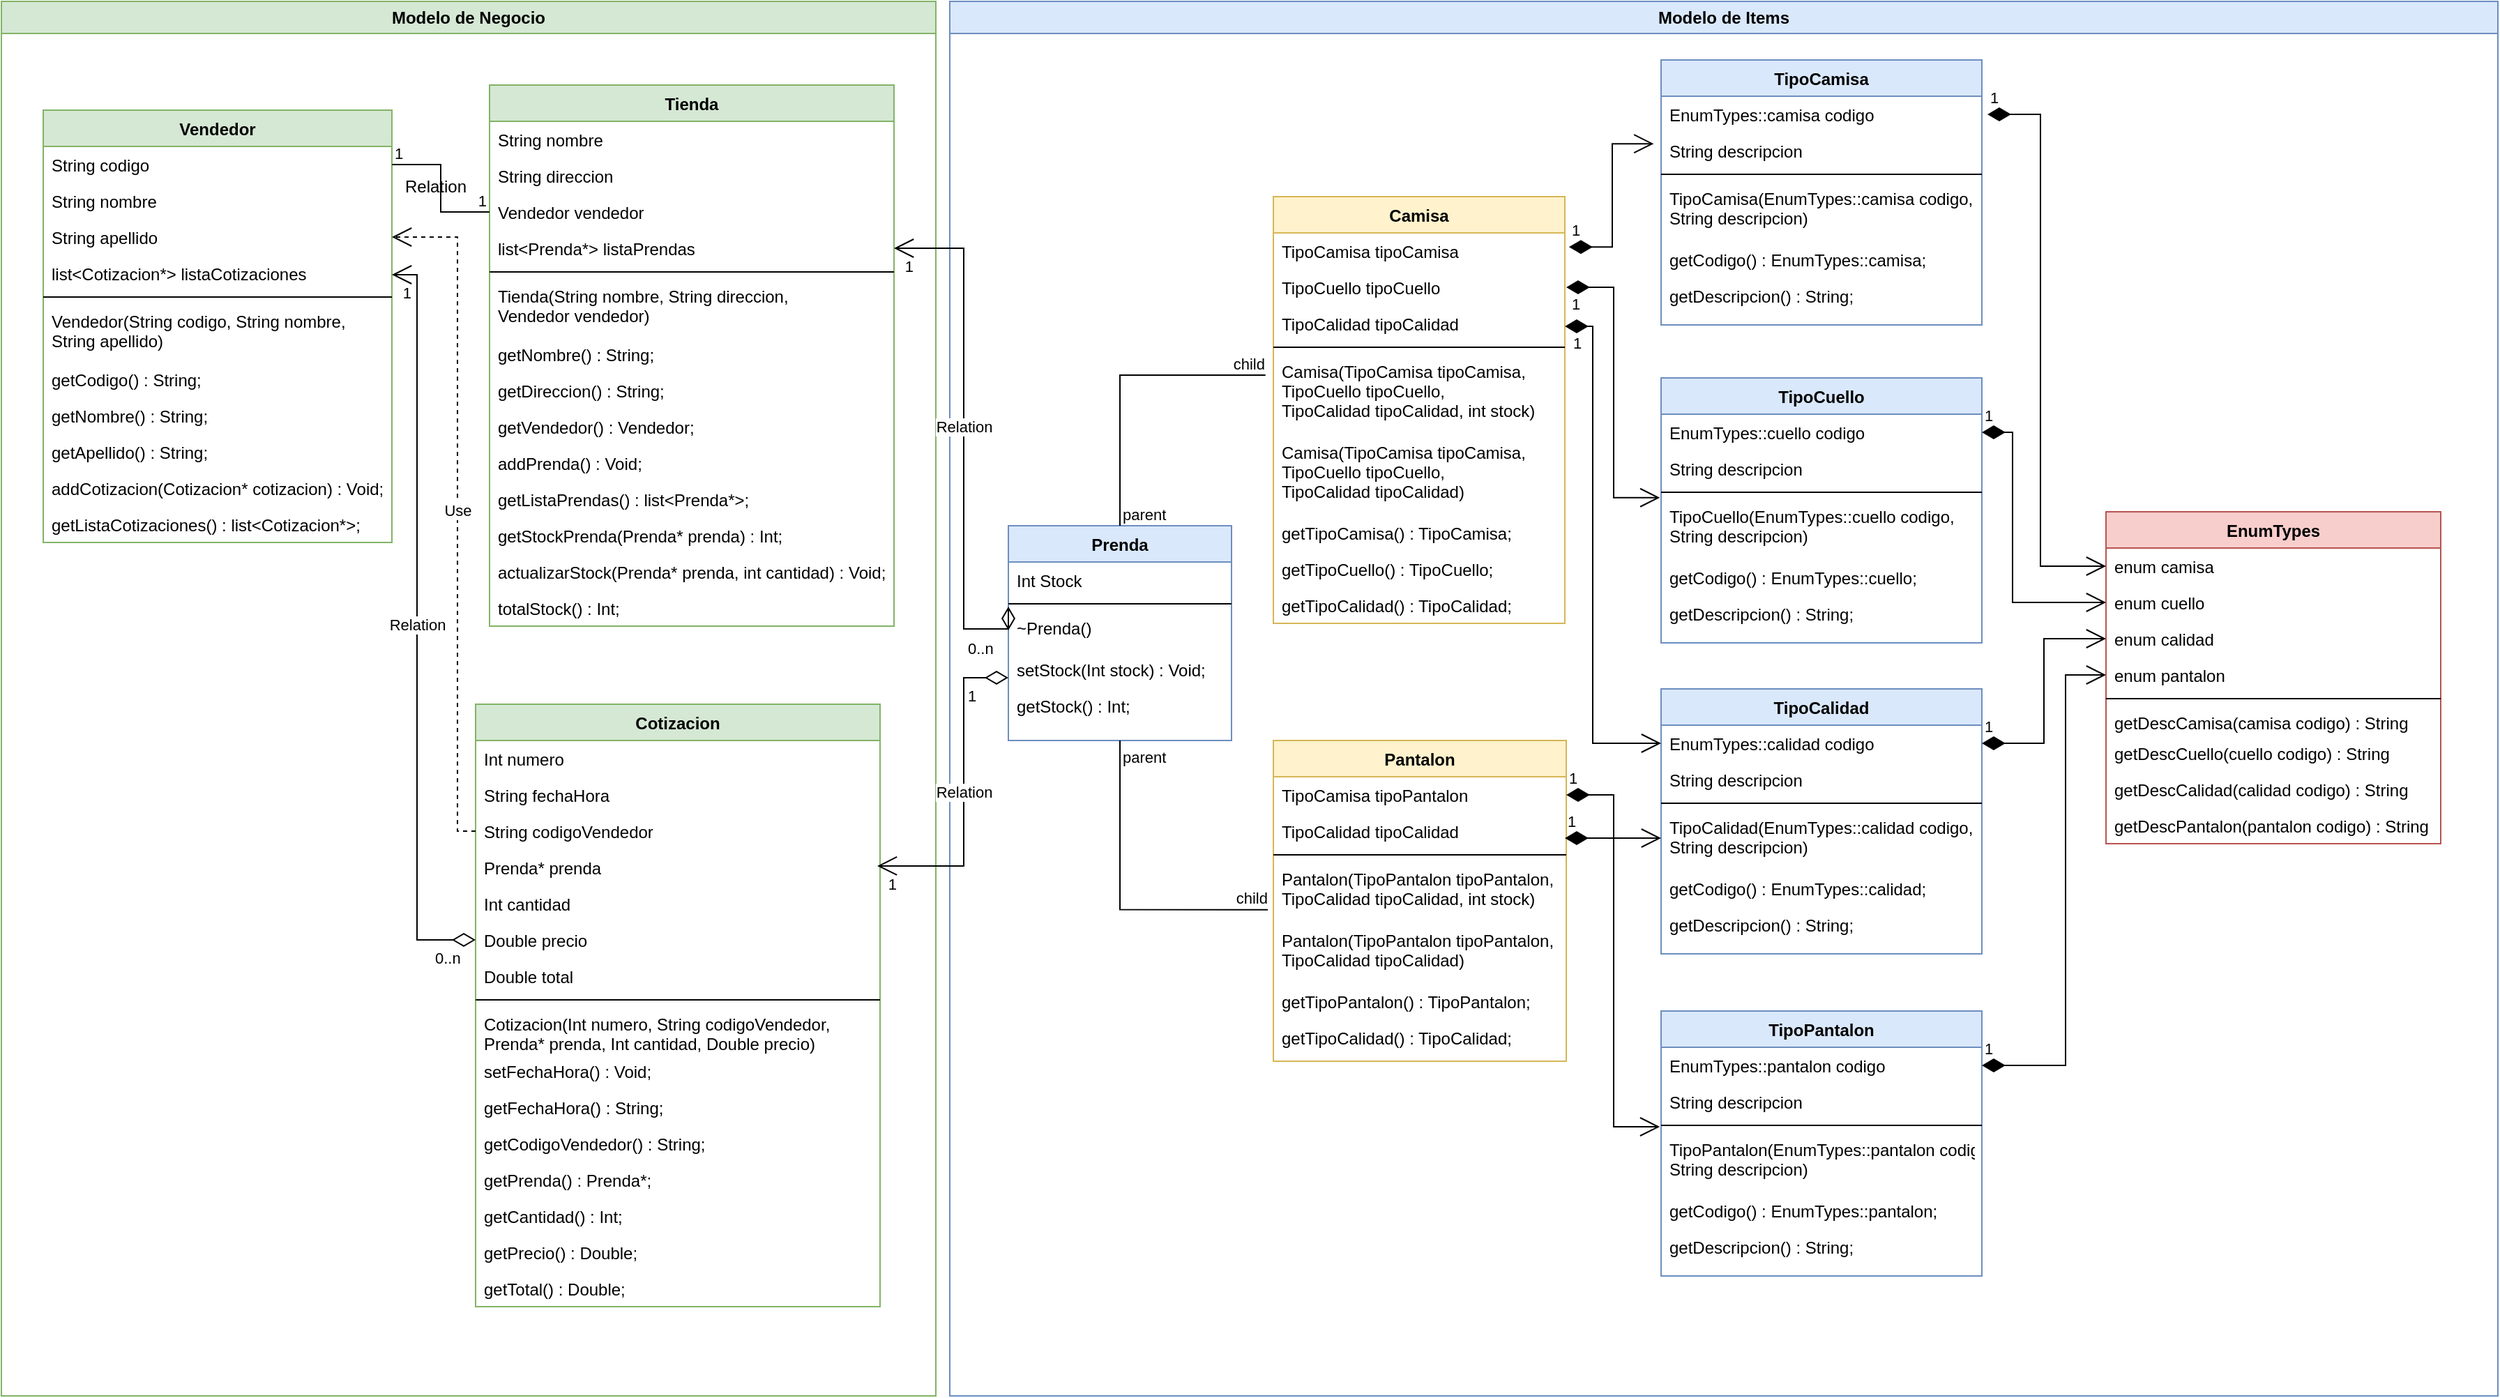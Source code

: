 <mxfile version="20.8.16" type="device"><diagram id="C5RBs43oDa-KdzZeNtuy" name="Page-1"><mxGraphModel dx="1249" dy="760" grid="0" gridSize="10" guides="1" tooltips="1" connect="1" arrows="1" fold="1" page="0" pageScale="1" pageWidth="827" pageHeight="1169" math="0" shadow="0"><root><mxCell id="WIyWlLk6GJQsqaUBKTNV-0"/><mxCell id="WIyWlLk6GJQsqaUBKTNV-1" parent="WIyWlLk6GJQsqaUBKTNV-0"/><mxCell id="zkfFHV4jXpPFQw0GAbJ--0" value="Tienda&#10;" style="swimlane;fontStyle=1;align=center;verticalAlign=top;childLayout=stackLayout;horizontal=1;startSize=26;horizontalStack=0;resizeParent=1;resizeLast=0;collapsible=1;marginBottom=0;rounded=0;shadow=0;strokeWidth=1;fillColor=#d5e8d4;strokeColor=#82b366;" parent="WIyWlLk6GJQsqaUBKTNV-1" vertex="1"><mxGeometry x="440" y="140" width="290" height="388" as="geometry"><mxRectangle x="230" y="140" width="160" height="26" as="alternateBounds"/></mxGeometry></mxCell><mxCell id="zkfFHV4jXpPFQw0GAbJ--1" value="String nombre" style="text;align=left;verticalAlign=top;spacingLeft=4;spacingRight=4;overflow=hidden;rotatable=0;points=[[0,0.5],[1,0.5]];portConstraint=eastwest;" parent="zkfFHV4jXpPFQw0GAbJ--0" vertex="1"><mxGeometry y="26" width="290" height="26" as="geometry"/></mxCell><mxCell id="zkfFHV4jXpPFQw0GAbJ--2" value="String direccion" style="text;align=left;verticalAlign=top;spacingLeft=4;spacingRight=4;overflow=hidden;rotatable=0;points=[[0,0.5],[1,0.5]];portConstraint=eastwest;rounded=0;shadow=0;html=0;" parent="zkfFHV4jXpPFQw0GAbJ--0" vertex="1"><mxGeometry y="52" width="290" height="26" as="geometry"/></mxCell><mxCell id="TjapFO67T6Ot-VXtcns7-0" value="Vendedor vendedor" style="text;align=left;verticalAlign=top;spacingLeft=4;spacingRight=4;overflow=hidden;rotatable=0;points=[[0,0.5],[1,0.5]];portConstraint=eastwest;rounded=0;shadow=0;html=0;" parent="zkfFHV4jXpPFQw0GAbJ--0" vertex="1"><mxGeometry y="78" width="290" height="26" as="geometry"/></mxCell><mxCell id="zkfFHV4jXpPFQw0GAbJ--3" value="list&lt;Prenda*&gt; listaPrendas" style="text;align=left;verticalAlign=top;spacingLeft=4;spacingRight=4;overflow=hidden;rotatable=0;points=[[0,0.5],[1,0.5]];portConstraint=eastwest;rounded=0;shadow=0;html=0;" parent="zkfFHV4jXpPFQw0GAbJ--0" vertex="1"><mxGeometry y="104" width="290" height="26" as="geometry"/></mxCell><mxCell id="zkfFHV4jXpPFQw0GAbJ--4" value="" style="line;html=1;strokeWidth=1;align=left;verticalAlign=middle;spacingTop=-1;spacingLeft=3;spacingRight=3;rotatable=0;labelPosition=right;points=[];portConstraint=eastwest;" parent="zkfFHV4jXpPFQw0GAbJ--0" vertex="1"><mxGeometry y="130" width="290" height="8" as="geometry"/></mxCell><mxCell id="TjapFO67T6Ot-VXtcns7-46" value="Tienda(String nombre, String direccion, &#10;Vendedor vendedor)" style="text;align=left;verticalAlign=top;spacingLeft=4;spacingRight=4;overflow=hidden;rotatable=0;points=[[0,0.5],[1,0.5]];portConstraint=eastwest;" parent="zkfFHV4jXpPFQw0GAbJ--0" vertex="1"><mxGeometry y="138" width="290" height="42" as="geometry"/></mxCell><mxCell id="TjapFO67T6Ot-VXtcns7-44" value="getNombre() : String;" style="text;align=left;verticalAlign=top;spacingLeft=4;spacingRight=4;overflow=hidden;rotatable=0;points=[[0,0.5],[1,0.5]];portConstraint=eastwest;" parent="zkfFHV4jXpPFQw0GAbJ--0" vertex="1"><mxGeometry y="180" width="290" height="26" as="geometry"/></mxCell><mxCell id="TjapFO67T6Ot-VXtcns7-45" value="getDireccion() : String;" style="text;align=left;verticalAlign=top;spacingLeft=4;spacingRight=4;overflow=hidden;rotatable=0;points=[[0,0.5],[1,0.5]];portConstraint=eastwest;" parent="zkfFHV4jXpPFQw0GAbJ--0" vertex="1"><mxGeometry y="206" width="290" height="26" as="geometry"/></mxCell><mxCell id="TjapFO67T6Ot-VXtcns7-43" value="getVendedor() : Vendedor;" style="text;align=left;verticalAlign=top;spacingLeft=4;spacingRight=4;overflow=hidden;rotatable=0;points=[[0,0.5],[1,0.5]];portConstraint=eastwest;" parent="zkfFHV4jXpPFQw0GAbJ--0" vertex="1"><mxGeometry y="232" width="290" height="26" as="geometry"/></mxCell><mxCell id="TjapFO67T6Ot-VXtcns7-1" value="addPrenda() : Void;" style="text;align=left;verticalAlign=top;spacingLeft=4;spacingRight=4;overflow=hidden;rotatable=0;points=[[0,0.5],[1,0.5]];portConstraint=eastwest;" parent="zkfFHV4jXpPFQw0GAbJ--0" vertex="1"><mxGeometry y="258" width="290" height="26" as="geometry"/></mxCell><mxCell id="TjapFO67T6Ot-VXtcns7-2" value="getListaPrendas() : list&lt;Prenda*&gt;;" style="text;align=left;verticalAlign=top;spacingLeft=4;spacingRight=4;overflow=hidden;rotatable=0;points=[[0,0.5],[1,0.5]];portConstraint=eastwest;" parent="zkfFHV4jXpPFQw0GAbJ--0" vertex="1"><mxGeometry y="284" width="290" height="26" as="geometry"/></mxCell><mxCell id="TjapFO67T6Ot-VXtcns7-3" value="getStockPrenda(Prenda* prenda) : Int;" style="text;align=left;verticalAlign=top;spacingLeft=4;spacingRight=4;overflow=hidden;rotatable=0;points=[[0,0.5],[1,0.5]];portConstraint=eastwest;" parent="zkfFHV4jXpPFQw0GAbJ--0" vertex="1"><mxGeometry y="310" width="290" height="26" as="geometry"/></mxCell><mxCell id="TjapFO67T6Ot-VXtcns7-5" value="actualizarStock(Prenda* prenda, int cantidad) : Void;" style="text;align=left;verticalAlign=top;spacingLeft=4;spacingRight=4;overflow=hidden;rotatable=0;points=[[0,0.5],[1,0.5]];portConstraint=eastwest;" parent="zkfFHV4jXpPFQw0GAbJ--0" vertex="1"><mxGeometry y="336" width="290" height="26" as="geometry"/></mxCell><mxCell id="zkfFHV4jXpPFQw0GAbJ--5" value="totalStock() : Int;" style="text;align=left;verticalAlign=top;spacingLeft=4;spacingRight=4;overflow=hidden;rotatable=0;points=[[0,0.5],[1,0.5]];portConstraint=eastwest;" parent="zkfFHV4jXpPFQw0GAbJ--0" vertex="1"><mxGeometry y="362" width="290" height="26" as="geometry"/></mxCell><mxCell id="TjapFO67T6Ot-VXtcns7-6" value="Vendedor" style="swimlane;fontStyle=1;align=center;verticalAlign=top;childLayout=stackLayout;horizontal=1;startSize=26;horizontalStack=0;resizeParent=1;resizeLast=0;collapsible=1;marginBottom=0;rounded=0;shadow=0;strokeWidth=1;fillColor=#d5e8d4;strokeColor=#82b366;" parent="WIyWlLk6GJQsqaUBKTNV-1" vertex="1"><mxGeometry x="120" y="158" width="250" height="310" as="geometry"><mxRectangle x="130" y="380" width="160" height="26" as="alternateBounds"/></mxGeometry></mxCell><mxCell id="TjapFO67T6Ot-VXtcns7-13" value="String codigo" style="text;align=left;verticalAlign=top;spacingLeft=4;spacingRight=4;overflow=hidden;rotatable=0;points=[[0,0.5],[1,0.5]];portConstraint=eastwest;" parent="TjapFO67T6Ot-VXtcns7-6" vertex="1"><mxGeometry y="26" width="250" height="26" as="geometry"/></mxCell><mxCell id="TjapFO67T6Ot-VXtcns7-12" value="String nombre" style="text;align=left;verticalAlign=top;spacingLeft=4;spacingRight=4;overflow=hidden;rotatable=0;points=[[0,0.5],[1,0.5]];portConstraint=eastwest;" parent="TjapFO67T6Ot-VXtcns7-6" vertex="1"><mxGeometry y="52" width="250" height="26" as="geometry"/></mxCell><mxCell id="TjapFO67T6Ot-VXtcns7-7" value="String apellido" style="text;align=left;verticalAlign=top;spacingLeft=4;spacingRight=4;overflow=hidden;rotatable=0;points=[[0,0.5],[1,0.5]];portConstraint=eastwest;" parent="TjapFO67T6Ot-VXtcns7-6" vertex="1"><mxGeometry y="78" width="250" height="26" as="geometry"/></mxCell><mxCell id="TjapFO67T6Ot-VXtcns7-8" value="list&lt;Cotizacion*&gt; listaCotizaciones" style="text;align=left;verticalAlign=top;spacingLeft=4;spacingRight=4;overflow=hidden;rotatable=0;points=[[0,0.5],[1,0.5]];portConstraint=eastwest;rounded=0;shadow=0;html=0;" parent="TjapFO67T6Ot-VXtcns7-6" vertex="1"><mxGeometry y="104" width="250" height="26" as="geometry"/></mxCell><mxCell id="TjapFO67T6Ot-VXtcns7-9" value="" style="line;html=1;strokeWidth=1;align=left;verticalAlign=middle;spacingTop=-1;spacingLeft=3;spacingRight=3;rotatable=0;labelPosition=right;points=[];portConstraint=eastwest;" parent="TjapFO67T6Ot-VXtcns7-6" vertex="1"><mxGeometry y="130" width="250" height="8" as="geometry"/></mxCell><mxCell id="TjapFO67T6Ot-VXtcns7-37" value="Vendedor(String codigo, String nombre, &#10;String apellido)" style="text;align=left;verticalAlign=top;spacingLeft=4;spacingRight=4;overflow=hidden;rotatable=0;points=[[0,0.5],[1,0.5]];portConstraint=eastwest;fontStyle=0" parent="TjapFO67T6Ot-VXtcns7-6" vertex="1"><mxGeometry y="138" width="250" height="42" as="geometry"/></mxCell><mxCell id="TjapFO67T6Ot-VXtcns7-36" value="getCodigo() : String;" style="text;align=left;verticalAlign=top;spacingLeft=4;spacingRight=4;overflow=hidden;rotatable=0;points=[[0,0.5],[1,0.5]];portConstraint=eastwest;fontStyle=0" parent="TjapFO67T6Ot-VXtcns7-6" vertex="1"><mxGeometry y="180" width="250" height="26" as="geometry"/></mxCell><mxCell id="TjapFO67T6Ot-VXtcns7-35" value="getNombre() : String;" style="text;align=left;verticalAlign=top;spacingLeft=4;spacingRight=4;overflow=hidden;rotatable=0;points=[[0,0.5],[1,0.5]];portConstraint=eastwest;fontStyle=0" parent="TjapFO67T6Ot-VXtcns7-6" vertex="1"><mxGeometry y="206" width="250" height="26" as="geometry"/></mxCell><mxCell id="TjapFO67T6Ot-VXtcns7-34" value="getApellido() : String;" style="text;align=left;verticalAlign=top;spacingLeft=4;spacingRight=4;overflow=hidden;rotatable=0;points=[[0,0.5],[1,0.5]];portConstraint=eastwest;fontStyle=0" parent="TjapFO67T6Ot-VXtcns7-6" vertex="1"><mxGeometry y="232" width="250" height="26" as="geometry"/></mxCell><mxCell id="TjapFO67T6Ot-VXtcns7-10" value="addCotizacion(Cotizacion* cotizacion) : Void;" style="text;align=left;verticalAlign=top;spacingLeft=4;spacingRight=4;overflow=hidden;rotatable=0;points=[[0,0.5],[1,0.5]];portConstraint=eastwest;fontStyle=0" parent="TjapFO67T6Ot-VXtcns7-6" vertex="1"><mxGeometry y="258" width="250" height="26" as="geometry"/></mxCell><mxCell id="TjapFO67T6Ot-VXtcns7-11" value="getListaCotizaciones() : list&lt;Cotizacion*&gt;;" style="text;align=left;verticalAlign=top;spacingLeft=4;spacingRight=4;overflow=hidden;rotatable=0;points=[[0,0.5],[1,0.5]];portConstraint=eastwest;" parent="TjapFO67T6Ot-VXtcns7-6" vertex="1"><mxGeometry y="284" width="250" height="26" as="geometry"/></mxCell><mxCell id="TjapFO67T6Ot-VXtcns7-16" value="Cotizacion" style="swimlane;fontStyle=1;align=center;verticalAlign=top;childLayout=stackLayout;horizontal=1;startSize=26;horizontalStack=0;resizeParent=1;resizeLast=0;collapsible=1;marginBottom=0;rounded=0;shadow=0;strokeWidth=1;fillColor=#d5e8d4;strokeColor=#82b366;" parent="WIyWlLk6GJQsqaUBKTNV-1" vertex="1"><mxGeometry x="430" y="584" width="290" height="432" as="geometry"><mxRectangle x="130" y="380" width="160" height="26" as="alternateBounds"/></mxGeometry></mxCell><mxCell id="TjapFO67T6Ot-VXtcns7-24" value="Int numero" style="text;align=left;verticalAlign=top;spacingLeft=4;spacingRight=4;overflow=hidden;rotatable=0;points=[[0,0.5],[1,0.5]];portConstraint=eastwest;" parent="TjapFO67T6Ot-VXtcns7-16" vertex="1"><mxGeometry y="26" width="290" height="26" as="geometry"/></mxCell><mxCell id="TjapFO67T6Ot-VXtcns7-26" value="String fechaHora" style="text;align=left;verticalAlign=top;spacingLeft=4;spacingRight=4;overflow=hidden;rotatable=0;points=[[0,0.5],[1,0.5]];portConstraint=eastwest;" parent="TjapFO67T6Ot-VXtcns7-16" vertex="1"><mxGeometry y="52" width="290" height="26" as="geometry"/></mxCell><mxCell id="TjapFO67T6Ot-VXtcns7-25" value="String codigoVendedor" style="text;align=left;verticalAlign=top;spacingLeft=4;spacingRight=4;overflow=hidden;rotatable=0;points=[[0,0.5],[1,0.5]];portConstraint=eastwest;" parent="TjapFO67T6Ot-VXtcns7-16" vertex="1"><mxGeometry y="78" width="290" height="26" as="geometry"/></mxCell><mxCell id="TjapFO67T6Ot-VXtcns7-17" value="Prenda* prenda" style="text;align=left;verticalAlign=top;spacingLeft=4;spacingRight=4;overflow=hidden;rotatable=0;points=[[0,0.5],[1,0.5]];portConstraint=eastwest;" parent="TjapFO67T6Ot-VXtcns7-16" vertex="1"><mxGeometry y="104" width="290" height="26" as="geometry"/></mxCell><mxCell id="TjapFO67T6Ot-VXtcns7-18" value="Int cantidad" style="text;align=left;verticalAlign=top;spacingLeft=4;spacingRight=4;overflow=hidden;rotatable=0;points=[[0,0.5],[1,0.5]];portConstraint=eastwest;" parent="TjapFO67T6Ot-VXtcns7-16" vertex="1"><mxGeometry y="130" width="290" height="26" as="geometry"/></mxCell><mxCell id="TjapFO67T6Ot-VXtcns7-27" value="Double precio" style="text;align=left;verticalAlign=top;spacingLeft=4;spacingRight=4;overflow=hidden;rotatable=0;points=[[0,0.5],[1,0.5]];portConstraint=eastwest;" parent="TjapFO67T6Ot-VXtcns7-16" vertex="1"><mxGeometry y="156" width="290" height="26" as="geometry"/></mxCell><mxCell id="TjapFO67T6Ot-VXtcns7-19" value="Double total" style="text;align=left;verticalAlign=top;spacingLeft=4;spacingRight=4;overflow=hidden;rotatable=0;points=[[0,0.5],[1,0.5]];portConstraint=eastwest;" parent="TjapFO67T6Ot-VXtcns7-16" vertex="1"><mxGeometry y="182" width="290" height="26" as="geometry"/></mxCell><mxCell id="TjapFO67T6Ot-VXtcns7-21" value="" style="line;html=1;strokeWidth=1;align=left;verticalAlign=middle;spacingTop=-1;spacingLeft=3;spacingRight=3;rotatable=0;labelPosition=right;points=[];portConstraint=eastwest;" parent="TjapFO67T6Ot-VXtcns7-16" vertex="1"><mxGeometry y="208" width="290" height="8" as="geometry"/></mxCell><mxCell id="TjapFO67T6Ot-VXtcns7-28" value="Cotizacion(Int numero, String codigoVendedor,&#10;Prenda* prenda, Int cantidad, Double precio)" style="text;align=left;verticalAlign=top;spacingLeft=4;spacingRight=4;overflow=hidden;rotatable=0;points=[[0,0.5],[1,0.5]];portConstraint=eastwest;fontStyle=0" parent="TjapFO67T6Ot-VXtcns7-16" vertex="1"><mxGeometry y="216" width="290" height="34" as="geometry"/></mxCell><mxCell id="TjapFO67T6Ot-VXtcns7-22" value="setFechaHora() : Void;" style="text;align=left;verticalAlign=top;spacingLeft=4;spacingRight=4;overflow=hidden;rotatable=0;points=[[0,0.5],[1,0.5]];portConstraint=eastwest;fontStyle=0" parent="TjapFO67T6Ot-VXtcns7-16" vertex="1"><mxGeometry y="250" width="290" height="26" as="geometry"/></mxCell><mxCell id="TjapFO67T6Ot-VXtcns7-29" value="getFechaHora() : String;" style="text;align=left;verticalAlign=top;spacingLeft=4;spacingRight=4;overflow=hidden;rotatable=0;points=[[0,0.5],[1,0.5]];portConstraint=eastwest;" parent="TjapFO67T6Ot-VXtcns7-16" vertex="1"><mxGeometry y="276" width="290" height="26" as="geometry"/></mxCell><mxCell id="TjapFO67T6Ot-VXtcns7-30" value="getCodigoVendedor() : String;" style="text;align=left;verticalAlign=top;spacingLeft=4;spacingRight=4;overflow=hidden;rotatable=0;points=[[0,0.5],[1,0.5]];portConstraint=eastwest;" parent="TjapFO67T6Ot-VXtcns7-16" vertex="1"><mxGeometry y="302" width="290" height="26" as="geometry"/></mxCell><mxCell id="TjapFO67T6Ot-VXtcns7-31" value="getPrenda() : Prenda*;" style="text;align=left;verticalAlign=top;spacingLeft=4;spacingRight=4;overflow=hidden;rotatable=0;points=[[0,0.5],[1,0.5]];portConstraint=eastwest;" parent="TjapFO67T6Ot-VXtcns7-16" vertex="1"><mxGeometry y="328" width="290" height="26" as="geometry"/></mxCell><mxCell id="TjapFO67T6Ot-VXtcns7-32" value="getCantidad() : Int;" style="text;align=left;verticalAlign=top;spacingLeft=4;spacingRight=4;overflow=hidden;rotatable=0;points=[[0,0.5],[1,0.5]];portConstraint=eastwest;" parent="TjapFO67T6Ot-VXtcns7-16" vertex="1"><mxGeometry y="354" width="290" height="26" as="geometry"/></mxCell><mxCell id="TjapFO67T6Ot-VXtcns7-33" value="getPrecio() : Double;" style="text;align=left;verticalAlign=top;spacingLeft=4;spacingRight=4;overflow=hidden;rotatable=0;points=[[0,0.5],[1,0.5]];portConstraint=eastwest;" parent="TjapFO67T6Ot-VXtcns7-16" vertex="1"><mxGeometry y="380" width="290" height="26" as="geometry"/></mxCell><mxCell id="TjapFO67T6Ot-VXtcns7-23" value="getTotal() : Double;" style="text;align=left;verticalAlign=top;spacingLeft=4;spacingRight=4;overflow=hidden;rotatable=0;points=[[0,0.5],[1,0.5]];portConstraint=eastwest;" parent="TjapFO67T6Ot-VXtcns7-16" vertex="1"><mxGeometry y="406" width="290" height="26" as="geometry"/></mxCell><mxCell id="TjapFO67T6Ot-VXtcns7-47" value="Prenda" style="swimlane;fontStyle=1;align=center;verticalAlign=top;childLayout=stackLayout;horizontal=1;startSize=26;horizontalStack=0;resizeParent=1;resizeLast=0;collapsible=1;marginBottom=0;rounded=0;shadow=0;strokeWidth=1;fillColor=#dae8fc;strokeColor=#6c8ebf;" parent="WIyWlLk6GJQsqaUBKTNV-1" vertex="1"><mxGeometry x="812" y="456" width="160" height="154" as="geometry"><mxRectangle x="230" y="140" width="160" height="26" as="alternateBounds"/></mxGeometry></mxCell><mxCell id="TjapFO67T6Ot-VXtcns7-48" value="Int Stock" style="text;align=left;verticalAlign=top;spacingLeft=4;spacingRight=4;overflow=hidden;rotatable=0;points=[[0,0.5],[1,0.5]];portConstraint=eastwest;" parent="TjapFO67T6Ot-VXtcns7-47" vertex="1"><mxGeometry y="26" width="160" height="26" as="geometry"/></mxCell><mxCell id="TjapFO67T6Ot-VXtcns7-52" value="" style="line;html=1;strokeWidth=1;align=left;verticalAlign=middle;spacingTop=-1;spacingLeft=3;spacingRight=3;rotatable=0;labelPosition=right;points=[];portConstraint=eastwest;" parent="TjapFO67T6Ot-VXtcns7-47" vertex="1"><mxGeometry y="52" width="160" height="8" as="geometry"/></mxCell><mxCell id="TjapFO67T6Ot-VXtcns7-53" value="~Prenda()" style="text;align=left;verticalAlign=top;spacingLeft=4;spacingRight=4;overflow=hidden;rotatable=0;points=[[0,0.5],[1,0.5]];portConstraint=eastwest;" parent="TjapFO67T6Ot-VXtcns7-47" vertex="1"><mxGeometry y="60" width="160" height="30" as="geometry"/></mxCell><mxCell id="TjapFO67T6Ot-VXtcns7-54" value="setStock(Int stock) : Void;" style="text;align=left;verticalAlign=top;spacingLeft=4;spacingRight=4;overflow=hidden;rotatable=0;points=[[0,0.5],[1,0.5]];portConstraint=eastwest;" parent="TjapFO67T6Ot-VXtcns7-47" vertex="1"><mxGeometry y="90" width="160" height="26" as="geometry"/></mxCell><mxCell id="TjapFO67T6Ot-VXtcns7-55" value="getStock() : Int;" style="text;align=left;verticalAlign=top;spacingLeft=4;spacingRight=4;overflow=hidden;rotatable=0;points=[[0,0.5],[1,0.5]];portConstraint=eastwest;" parent="TjapFO67T6Ot-VXtcns7-47" vertex="1"><mxGeometry y="116" width="160" height="26" as="geometry"/></mxCell><mxCell id="TjapFO67T6Ot-VXtcns7-62" value="Camisa" style="swimlane;fontStyle=1;align=center;verticalAlign=top;childLayout=stackLayout;horizontal=1;startSize=26;horizontalStack=0;resizeParent=1;resizeLast=0;collapsible=1;marginBottom=0;rounded=0;shadow=0;strokeWidth=1;fillColor=#fff2cc;strokeColor=#d6b656;" parent="WIyWlLk6GJQsqaUBKTNV-1" vertex="1"><mxGeometry x="1002" y="220" width="209" height="306" as="geometry"><mxRectangle x="230" y="140" width="160" height="26" as="alternateBounds"/></mxGeometry></mxCell><mxCell id="TjapFO67T6Ot-VXtcns7-75" value="TipoCamisa tipoCamisa" style="text;align=left;verticalAlign=top;spacingLeft=4;spacingRight=4;overflow=hidden;rotatable=0;points=[[0,0.5],[1,0.5]];portConstraint=eastwest;" parent="TjapFO67T6Ot-VXtcns7-62" vertex="1"><mxGeometry y="26" width="209" height="26" as="geometry"/></mxCell><mxCell id="TjapFO67T6Ot-VXtcns7-74" value="TipoCuello tipoCuello" style="text;align=left;verticalAlign=top;spacingLeft=4;spacingRight=4;overflow=hidden;rotatable=0;points=[[0,0.5],[1,0.5]];portConstraint=eastwest;" parent="TjapFO67T6Ot-VXtcns7-62" vertex="1"><mxGeometry y="52" width="209" height="26" as="geometry"/></mxCell><mxCell id="TjapFO67T6Ot-VXtcns7-63" value="TipoCalidad tipoCalidad" style="text;align=left;verticalAlign=top;spacingLeft=4;spacingRight=4;overflow=hidden;rotatable=0;points=[[0,0.5],[1,0.5]];portConstraint=eastwest;" parent="TjapFO67T6Ot-VXtcns7-62" vertex="1"><mxGeometry y="78" width="209" height="26" as="geometry"/></mxCell><mxCell id="TjapFO67T6Ot-VXtcns7-64" value="" style="line;html=1;strokeWidth=1;align=left;verticalAlign=middle;spacingTop=-1;spacingLeft=3;spacingRight=3;rotatable=0;labelPosition=right;points=[];portConstraint=eastwest;" parent="TjapFO67T6Ot-VXtcns7-62" vertex="1"><mxGeometry y="104" width="209" height="8" as="geometry"/></mxCell><mxCell id="TjapFO67T6Ot-VXtcns7-78" value="Camisa(TipoCamisa tipoCamisa, &#10;TipoCuello tipoCuello, &#10;TipoCalidad tipoCalidad, int stock)" style="text;align=left;verticalAlign=top;spacingLeft=4;spacingRight=4;overflow=hidden;rotatable=0;points=[[0,0.5],[1,0.5]];portConstraint=eastwest;" parent="TjapFO67T6Ot-VXtcns7-62" vertex="1"><mxGeometry y="112" width="209" height="58" as="geometry"/></mxCell><mxCell id="TjapFO67T6Ot-VXtcns7-65" value="Camisa(TipoCamisa tipoCamisa, &#10;TipoCuello tipoCuello, &#10;TipoCalidad tipoCalidad)" style="text;align=left;verticalAlign=top;spacingLeft=4;spacingRight=4;overflow=hidden;rotatable=0;points=[[0,0.5],[1,0.5]];portConstraint=eastwest;" parent="TjapFO67T6Ot-VXtcns7-62" vertex="1"><mxGeometry y="170" width="209" height="58" as="geometry"/></mxCell><mxCell id="TjapFO67T6Ot-VXtcns7-76" value="getTipoCamisa() : TipoCamisa;" style="text;align=left;verticalAlign=top;spacingLeft=4;spacingRight=4;overflow=hidden;rotatable=0;points=[[0,0.5],[1,0.5]];portConstraint=eastwest;" parent="TjapFO67T6Ot-VXtcns7-62" vertex="1"><mxGeometry y="228" width="209" height="26" as="geometry"/></mxCell><mxCell id="TjapFO67T6Ot-VXtcns7-66" value="getTipoCuello() : TipoCuello;" style="text;align=left;verticalAlign=top;spacingLeft=4;spacingRight=4;overflow=hidden;rotatable=0;points=[[0,0.5],[1,0.5]];portConstraint=eastwest;" parent="TjapFO67T6Ot-VXtcns7-62" vertex="1"><mxGeometry y="254" width="209" height="26" as="geometry"/></mxCell><mxCell id="TjapFO67T6Ot-VXtcns7-67" value="getTipoCalidad() : TipoCalidad;" style="text;align=left;verticalAlign=top;spacingLeft=4;spacingRight=4;overflow=hidden;rotatable=0;points=[[0,0.5],[1,0.5]];portConstraint=eastwest;" parent="TjapFO67T6Ot-VXtcns7-62" vertex="1"><mxGeometry y="280" width="209" height="26" as="geometry"/></mxCell><mxCell id="TjapFO67T6Ot-VXtcns7-79" value="Pantalon" style="swimlane;fontStyle=1;align=center;verticalAlign=top;childLayout=stackLayout;horizontal=1;startSize=26;horizontalStack=0;resizeParent=1;resizeLast=0;collapsible=1;marginBottom=0;rounded=0;shadow=0;strokeWidth=1;fillColor=#fff2cc;strokeColor=#d6b656;" parent="WIyWlLk6GJQsqaUBKTNV-1" vertex="1"><mxGeometry x="1002" y="610" width="210" height="230" as="geometry"><mxRectangle x="230" y="140" width="160" height="26" as="alternateBounds"/></mxGeometry></mxCell><mxCell id="TjapFO67T6Ot-VXtcns7-80" value="TipoCamisa tipoPantalon" style="text;align=left;verticalAlign=top;spacingLeft=4;spacingRight=4;overflow=hidden;rotatable=0;points=[[0,0.5],[1,0.5]];portConstraint=eastwest;" parent="TjapFO67T6Ot-VXtcns7-79" vertex="1"><mxGeometry y="26" width="210" height="26" as="geometry"/></mxCell><mxCell id="TjapFO67T6Ot-VXtcns7-82" value="TipoCalidad tipoCalidad" style="text;align=left;verticalAlign=top;spacingLeft=4;spacingRight=4;overflow=hidden;rotatable=0;points=[[0,0.5],[1,0.5]];portConstraint=eastwest;" parent="TjapFO67T6Ot-VXtcns7-79" vertex="1"><mxGeometry y="52" width="210" height="26" as="geometry"/></mxCell><mxCell id="TjapFO67T6Ot-VXtcns7-83" value="" style="line;html=1;strokeWidth=1;align=left;verticalAlign=middle;spacingTop=-1;spacingLeft=3;spacingRight=3;rotatable=0;labelPosition=right;points=[];portConstraint=eastwest;" parent="TjapFO67T6Ot-VXtcns7-79" vertex="1"><mxGeometry y="78" width="210" height="8" as="geometry"/></mxCell><mxCell id="TjapFO67T6Ot-VXtcns7-93" value="Pantalon(TipoPantalon tipoPantalon,&#10;TipoCalidad tipoCalidad, int stock)" style="text;align=left;verticalAlign=top;spacingLeft=4;spacingRight=4;overflow=hidden;rotatable=0;points=[[0,0.5],[1,0.5]];portConstraint=eastwest;" parent="TjapFO67T6Ot-VXtcns7-79" vertex="1"><mxGeometry y="86" width="210" height="44" as="geometry"/></mxCell><mxCell id="TjapFO67T6Ot-VXtcns7-92" value="Pantalon(TipoPantalon tipoPantalon,&#10;TipoCalidad tipoCalidad)" style="text;align=left;verticalAlign=top;spacingLeft=4;spacingRight=4;overflow=hidden;rotatable=0;points=[[0,0.5],[1,0.5]];portConstraint=eastwest;" parent="TjapFO67T6Ot-VXtcns7-79" vertex="1"><mxGeometry y="130" width="210" height="44" as="geometry"/></mxCell><mxCell id="TjapFO67T6Ot-VXtcns7-87" value="getTipoPantalon() : TipoPantalon;" style="text;align=left;verticalAlign=top;spacingLeft=4;spacingRight=4;overflow=hidden;rotatable=0;points=[[0,0.5],[1,0.5]];portConstraint=eastwest;" parent="TjapFO67T6Ot-VXtcns7-79" vertex="1"><mxGeometry y="174" width="210" height="26" as="geometry"/></mxCell><mxCell id="TjapFO67T6Ot-VXtcns7-89" value="getTipoCalidad() : TipoCalidad;" style="text;align=left;verticalAlign=top;spacingLeft=4;spacingRight=4;overflow=hidden;rotatable=0;points=[[0,0.5],[1,0.5]];portConstraint=eastwest;" parent="TjapFO67T6Ot-VXtcns7-79" vertex="1"><mxGeometry y="200" width="210" height="26" as="geometry"/></mxCell><mxCell id="VJ6x87ENcDSzmEhpMW44-0" value="TipoCamisa" style="swimlane;fontStyle=1;align=center;verticalAlign=top;childLayout=stackLayout;horizontal=1;startSize=26;horizontalStack=0;resizeParent=1;resizeLast=0;collapsible=1;marginBottom=0;rounded=0;shadow=0;strokeWidth=1;fillColor=#dae8fc;strokeColor=#6c8ebf;" vertex="1" parent="WIyWlLk6GJQsqaUBKTNV-1"><mxGeometry x="1280" y="122" width="230" height="190" as="geometry"><mxRectangle x="230" y="140" width="160" height="26" as="alternateBounds"/></mxGeometry></mxCell><mxCell id="VJ6x87ENcDSzmEhpMW44-1" value="EnumTypes::camisa codigo" style="text;align=left;verticalAlign=top;spacingLeft=4;spacingRight=4;overflow=hidden;rotatable=0;points=[[0,0.5],[1,0.5]];portConstraint=eastwest;" vertex="1" parent="VJ6x87ENcDSzmEhpMW44-0"><mxGeometry y="26" width="230" height="26" as="geometry"/></mxCell><mxCell id="VJ6x87ENcDSzmEhpMW44-2" value="String descripcion" style="text;align=left;verticalAlign=top;spacingLeft=4;spacingRight=4;overflow=hidden;rotatable=0;points=[[0,0.5],[1,0.5]];portConstraint=eastwest;" vertex="1" parent="VJ6x87ENcDSzmEhpMW44-0"><mxGeometry y="52" width="230" height="26" as="geometry"/></mxCell><mxCell id="VJ6x87ENcDSzmEhpMW44-4" value="" style="line;html=1;strokeWidth=1;align=left;verticalAlign=middle;spacingTop=-1;spacingLeft=3;spacingRight=3;rotatable=0;labelPosition=right;points=[];portConstraint=eastwest;" vertex="1" parent="VJ6x87ENcDSzmEhpMW44-0"><mxGeometry y="78" width="230" height="8" as="geometry"/></mxCell><mxCell id="VJ6x87ENcDSzmEhpMW44-5" value="TipoCamisa(EnumTypes::camisa codigo, &#10;String descripcion)" style="text;align=left;verticalAlign=top;spacingLeft=4;spacingRight=4;overflow=hidden;rotatable=0;points=[[0,0.5],[1,0.5]];portConstraint=eastwest;" vertex="1" parent="VJ6x87ENcDSzmEhpMW44-0"><mxGeometry y="86" width="230" height="44" as="geometry"/></mxCell><mxCell id="VJ6x87ENcDSzmEhpMW44-7" value="getCodigo() : EnumTypes::camisa;" style="text;align=left;verticalAlign=top;spacingLeft=4;spacingRight=4;overflow=hidden;rotatable=0;points=[[0,0.5],[1,0.5]];portConstraint=eastwest;" vertex="1" parent="VJ6x87ENcDSzmEhpMW44-0"><mxGeometry y="130" width="230" height="26" as="geometry"/></mxCell><mxCell id="VJ6x87ENcDSzmEhpMW44-8" value="getDescripcion() : String;" style="text;align=left;verticalAlign=top;spacingLeft=4;spacingRight=4;overflow=hidden;rotatable=0;points=[[0,0.5],[1,0.5]];portConstraint=eastwest;" vertex="1" parent="VJ6x87ENcDSzmEhpMW44-0"><mxGeometry y="156" width="230" height="26" as="geometry"/></mxCell><mxCell id="VJ6x87ENcDSzmEhpMW44-10" value="TipoCuello" style="swimlane;fontStyle=1;align=center;verticalAlign=top;childLayout=stackLayout;horizontal=1;startSize=26;horizontalStack=0;resizeParent=1;resizeLast=0;collapsible=1;marginBottom=0;rounded=0;shadow=0;strokeWidth=1;fillColor=#dae8fc;strokeColor=#6c8ebf;" vertex="1" parent="WIyWlLk6GJQsqaUBKTNV-1"><mxGeometry x="1280" y="350" width="230" height="190" as="geometry"><mxRectangle x="230" y="140" width="160" height="26" as="alternateBounds"/></mxGeometry></mxCell><mxCell id="VJ6x87ENcDSzmEhpMW44-11" value="EnumTypes::cuello codigo" style="text;align=left;verticalAlign=top;spacingLeft=4;spacingRight=4;overflow=hidden;rotatable=0;points=[[0,0.5],[1,0.5]];portConstraint=eastwest;" vertex="1" parent="VJ6x87ENcDSzmEhpMW44-10"><mxGeometry y="26" width="230" height="26" as="geometry"/></mxCell><mxCell id="VJ6x87ENcDSzmEhpMW44-12" value="String descripcion" style="text;align=left;verticalAlign=top;spacingLeft=4;spacingRight=4;overflow=hidden;rotatable=0;points=[[0,0.5],[1,0.5]];portConstraint=eastwest;" vertex="1" parent="VJ6x87ENcDSzmEhpMW44-10"><mxGeometry y="52" width="230" height="26" as="geometry"/></mxCell><mxCell id="VJ6x87ENcDSzmEhpMW44-13" value="" style="line;html=1;strokeWidth=1;align=left;verticalAlign=middle;spacingTop=-1;spacingLeft=3;spacingRight=3;rotatable=0;labelPosition=right;points=[];portConstraint=eastwest;" vertex="1" parent="VJ6x87ENcDSzmEhpMW44-10"><mxGeometry y="78" width="230" height="8" as="geometry"/></mxCell><mxCell id="VJ6x87ENcDSzmEhpMW44-14" value="TipoCuello(EnumTypes::cuello codigo, &#10;String descripcion)" style="text;align=left;verticalAlign=top;spacingLeft=4;spacingRight=4;overflow=hidden;rotatable=0;points=[[0,0.5],[1,0.5]];portConstraint=eastwest;" vertex="1" parent="VJ6x87ENcDSzmEhpMW44-10"><mxGeometry y="86" width="230" height="44" as="geometry"/></mxCell><mxCell id="VJ6x87ENcDSzmEhpMW44-15" value="getCodigo() : EnumTypes::cuello;" style="text;align=left;verticalAlign=top;spacingLeft=4;spacingRight=4;overflow=hidden;rotatable=0;points=[[0,0.5],[1,0.5]];portConstraint=eastwest;" vertex="1" parent="VJ6x87ENcDSzmEhpMW44-10"><mxGeometry y="130" width="230" height="26" as="geometry"/></mxCell><mxCell id="VJ6x87ENcDSzmEhpMW44-16" value="getDescripcion() : String;" style="text;align=left;verticalAlign=top;spacingLeft=4;spacingRight=4;overflow=hidden;rotatable=0;points=[[0,0.5],[1,0.5]];portConstraint=eastwest;" vertex="1" parent="VJ6x87ENcDSzmEhpMW44-10"><mxGeometry y="156" width="230" height="26" as="geometry"/></mxCell><mxCell id="VJ6x87ENcDSzmEhpMW44-17" value="TipoCalidad" style="swimlane;fontStyle=1;align=center;verticalAlign=top;childLayout=stackLayout;horizontal=1;startSize=26;horizontalStack=0;resizeParent=1;resizeLast=0;collapsible=1;marginBottom=0;rounded=0;shadow=0;strokeWidth=1;fillColor=#dae8fc;strokeColor=#6c8ebf;" vertex="1" parent="WIyWlLk6GJQsqaUBKTNV-1"><mxGeometry x="1280" y="573" width="230" height="190" as="geometry"><mxRectangle x="230" y="140" width="160" height="26" as="alternateBounds"/></mxGeometry></mxCell><mxCell id="VJ6x87ENcDSzmEhpMW44-18" value="EnumTypes::calidad codigo" style="text;align=left;verticalAlign=top;spacingLeft=4;spacingRight=4;overflow=hidden;rotatable=0;points=[[0,0.5],[1,0.5]];portConstraint=eastwest;" vertex="1" parent="VJ6x87ENcDSzmEhpMW44-17"><mxGeometry y="26" width="230" height="26" as="geometry"/></mxCell><mxCell id="VJ6x87ENcDSzmEhpMW44-19" value="String descripcion" style="text;align=left;verticalAlign=top;spacingLeft=4;spacingRight=4;overflow=hidden;rotatable=0;points=[[0,0.5],[1,0.5]];portConstraint=eastwest;" vertex="1" parent="VJ6x87ENcDSzmEhpMW44-17"><mxGeometry y="52" width="230" height="26" as="geometry"/></mxCell><mxCell id="VJ6x87ENcDSzmEhpMW44-20" value="" style="line;html=1;strokeWidth=1;align=left;verticalAlign=middle;spacingTop=-1;spacingLeft=3;spacingRight=3;rotatable=0;labelPosition=right;points=[];portConstraint=eastwest;" vertex="1" parent="VJ6x87ENcDSzmEhpMW44-17"><mxGeometry y="78" width="230" height="8" as="geometry"/></mxCell><mxCell id="VJ6x87ENcDSzmEhpMW44-21" value="TipoCalidad(EnumTypes::calidad codigo, &#10;String descripcion)" style="text;align=left;verticalAlign=top;spacingLeft=4;spacingRight=4;overflow=hidden;rotatable=0;points=[[0,0.5],[1,0.5]];portConstraint=eastwest;" vertex="1" parent="VJ6x87ENcDSzmEhpMW44-17"><mxGeometry y="86" width="230" height="44" as="geometry"/></mxCell><mxCell id="VJ6x87ENcDSzmEhpMW44-22" value="getCodigo() : EnumTypes::calidad;" style="text;align=left;verticalAlign=top;spacingLeft=4;spacingRight=4;overflow=hidden;rotatable=0;points=[[0,0.5],[1,0.5]];portConstraint=eastwest;" vertex="1" parent="VJ6x87ENcDSzmEhpMW44-17"><mxGeometry y="130" width="230" height="26" as="geometry"/></mxCell><mxCell id="VJ6x87ENcDSzmEhpMW44-23" value="getDescripcion() : String;" style="text;align=left;verticalAlign=top;spacingLeft=4;spacingRight=4;overflow=hidden;rotatable=0;points=[[0,0.5],[1,0.5]];portConstraint=eastwest;" vertex="1" parent="VJ6x87ENcDSzmEhpMW44-17"><mxGeometry y="156" width="230" height="26" as="geometry"/></mxCell><mxCell id="VJ6x87ENcDSzmEhpMW44-24" value="TipoPantalon" style="swimlane;fontStyle=1;align=center;verticalAlign=top;childLayout=stackLayout;horizontal=1;startSize=26;horizontalStack=0;resizeParent=1;resizeLast=0;collapsible=1;marginBottom=0;rounded=0;shadow=0;strokeWidth=1;fillColor=#dae8fc;strokeColor=#6c8ebf;" vertex="1" parent="WIyWlLk6GJQsqaUBKTNV-1"><mxGeometry x="1280" y="804" width="230" height="190" as="geometry"><mxRectangle x="230" y="140" width="160" height="26" as="alternateBounds"/></mxGeometry></mxCell><mxCell id="VJ6x87ENcDSzmEhpMW44-25" value="EnumTypes::pantalon codigo" style="text;align=left;verticalAlign=top;spacingLeft=4;spacingRight=4;overflow=hidden;rotatable=0;points=[[0,0.5],[1,0.5]];portConstraint=eastwest;" vertex="1" parent="VJ6x87ENcDSzmEhpMW44-24"><mxGeometry y="26" width="230" height="26" as="geometry"/></mxCell><mxCell id="VJ6x87ENcDSzmEhpMW44-26" value="String descripcion" style="text;align=left;verticalAlign=top;spacingLeft=4;spacingRight=4;overflow=hidden;rotatable=0;points=[[0,0.5],[1,0.5]];portConstraint=eastwest;" vertex="1" parent="VJ6x87ENcDSzmEhpMW44-24"><mxGeometry y="52" width="230" height="26" as="geometry"/></mxCell><mxCell id="VJ6x87ENcDSzmEhpMW44-27" value="" style="line;html=1;strokeWidth=1;align=left;verticalAlign=middle;spacingTop=-1;spacingLeft=3;spacingRight=3;rotatable=0;labelPosition=right;points=[];portConstraint=eastwest;" vertex="1" parent="VJ6x87ENcDSzmEhpMW44-24"><mxGeometry y="78" width="230" height="8" as="geometry"/></mxCell><mxCell id="VJ6x87ENcDSzmEhpMW44-28" value="TipoPantalon(EnumTypes::pantalon codigo, &#10;String descripcion)" style="text;align=left;verticalAlign=top;spacingLeft=4;spacingRight=4;overflow=hidden;rotatable=0;points=[[0,0.5],[1,0.5]];portConstraint=eastwest;" vertex="1" parent="VJ6x87ENcDSzmEhpMW44-24"><mxGeometry y="86" width="230" height="44" as="geometry"/></mxCell><mxCell id="VJ6x87ENcDSzmEhpMW44-29" value="getCodigo() : EnumTypes::pantalon;" style="text;align=left;verticalAlign=top;spacingLeft=4;spacingRight=4;overflow=hidden;rotatable=0;points=[[0,0.5],[1,0.5]];portConstraint=eastwest;" vertex="1" parent="VJ6x87ENcDSzmEhpMW44-24"><mxGeometry y="130" width="230" height="26" as="geometry"/></mxCell><mxCell id="VJ6x87ENcDSzmEhpMW44-30" value="getDescripcion() : String;" style="text;align=left;verticalAlign=top;spacingLeft=4;spacingRight=4;overflow=hidden;rotatable=0;points=[[0,0.5],[1,0.5]];portConstraint=eastwest;" vertex="1" parent="VJ6x87ENcDSzmEhpMW44-24"><mxGeometry y="156" width="230" height="26" as="geometry"/></mxCell><mxCell id="VJ6x87ENcDSzmEhpMW44-31" value="EnumTypes" style="swimlane;fontStyle=1;align=center;verticalAlign=top;childLayout=stackLayout;horizontal=1;startSize=26;horizontalStack=0;resizeParent=1;resizeLast=0;collapsible=1;marginBottom=0;rounded=0;shadow=0;strokeWidth=1;fillColor=#f8cecc;strokeColor=#b85450;" vertex="1" parent="WIyWlLk6GJQsqaUBKTNV-1"><mxGeometry x="1599" y="446" width="240" height="238" as="geometry"><mxRectangle x="230" y="140" width="160" height="26" as="alternateBounds"/></mxGeometry></mxCell><mxCell id="VJ6x87ENcDSzmEhpMW44-32" value="enum camisa" style="text;align=left;verticalAlign=top;spacingLeft=4;spacingRight=4;overflow=hidden;rotatable=0;points=[[0,0.5],[1,0.5]];portConstraint=eastwest;" vertex="1" parent="VJ6x87ENcDSzmEhpMW44-31"><mxGeometry y="26" width="240" height="26" as="geometry"/></mxCell><mxCell id="VJ6x87ENcDSzmEhpMW44-39" value="enum cuello" style="text;align=left;verticalAlign=top;spacingLeft=4;spacingRight=4;overflow=hidden;rotatable=0;points=[[0,0.5],[1,0.5]];portConstraint=eastwest;" vertex="1" parent="VJ6x87ENcDSzmEhpMW44-31"><mxGeometry y="52" width="240" height="26" as="geometry"/></mxCell><mxCell id="VJ6x87ENcDSzmEhpMW44-38" value="enum calidad" style="text;align=left;verticalAlign=top;spacingLeft=4;spacingRight=4;overflow=hidden;rotatable=0;points=[[0,0.5],[1,0.5]];portConstraint=eastwest;" vertex="1" parent="VJ6x87ENcDSzmEhpMW44-31"><mxGeometry y="78" width="240" height="26" as="geometry"/></mxCell><mxCell id="VJ6x87ENcDSzmEhpMW44-33" value="enum pantalon" style="text;align=left;verticalAlign=top;spacingLeft=4;spacingRight=4;overflow=hidden;rotatable=0;points=[[0,0.5],[1,0.5]];portConstraint=eastwest;" vertex="1" parent="VJ6x87ENcDSzmEhpMW44-31"><mxGeometry y="104" width="240" height="26" as="geometry"/></mxCell><mxCell id="VJ6x87ENcDSzmEhpMW44-34" value="" style="line;html=1;strokeWidth=1;align=left;verticalAlign=middle;spacingTop=-1;spacingLeft=3;spacingRight=3;rotatable=0;labelPosition=right;points=[];portConstraint=eastwest;" vertex="1" parent="VJ6x87ENcDSzmEhpMW44-31"><mxGeometry y="130" width="240" height="8" as="geometry"/></mxCell><mxCell id="VJ6x87ENcDSzmEhpMW44-35" value="getDescCamisa(camisa codigo) : String" style="text;align=left;verticalAlign=top;spacingLeft=4;spacingRight=4;overflow=hidden;rotatable=0;points=[[0,0.5],[1,0.5]];portConstraint=eastwest;" vertex="1" parent="VJ6x87ENcDSzmEhpMW44-31"><mxGeometry y="138" width="240" height="22" as="geometry"/></mxCell><mxCell id="VJ6x87ENcDSzmEhpMW44-36" value="getDescCuello(cuello codigo) : String" style="text;align=left;verticalAlign=top;spacingLeft=4;spacingRight=4;overflow=hidden;rotatable=0;points=[[0,0.5],[1,0.5]];portConstraint=eastwest;" vertex="1" parent="VJ6x87ENcDSzmEhpMW44-31"><mxGeometry y="160" width="240" height="26" as="geometry"/></mxCell><mxCell id="VJ6x87ENcDSzmEhpMW44-40" value="getDescCalidad(calidad codigo) : String" style="text;align=left;verticalAlign=top;spacingLeft=4;spacingRight=4;overflow=hidden;rotatable=0;points=[[0,0.5],[1,0.5]];portConstraint=eastwest;" vertex="1" parent="VJ6x87ENcDSzmEhpMW44-31"><mxGeometry y="186" width="240" height="26" as="geometry"/></mxCell><mxCell id="VJ6x87ENcDSzmEhpMW44-37" value="getDescPantalon(pantalon codigo) : String" style="text;align=left;verticalAlign=top;spacingLeft=4;spacingRight=4;overflow=hidden;rotatable=0;points=[[0,0.5],[1,0.5]];portConstraint=eastwest;" vertex="1" parent="VJ6x87ENcDSzmEhpMW44-31"><mxGeometry y="212" width="240" height="26" as="geometry"/></mxCell><mxCell id="VJ6x87ENcDSzmEhpMW44-41" value="Modelo de Negocio" style="swimlane;whiteSpace=wrap;html=1;fillColor=#d5e8d4;strokeColor=#82b366;" vertex="1" parent="WIyWlLk6GJQsqaUBKTNV-1"><mxGeometry x="90" y="80" width="670" height="1000" as="geometry"/></mxCell><mxCell id="VJ6x87ENcDSzmEhpMW44-71" value="Relation" style="endArrow=open;html=1;endSize=12;startArrow=diamondThin;startSize=14;startFill=0;edgeStyle=orthogonalEdgeStyle;rounded=0;entryX=1;entryY=0.5;entryDx=0;entryDy=0;exitX=0;exitY=0.5;exitDx=0;exitDy=0;" edge="1" parent="VJ6x87ENcDSzmEhpMW44-41" source="TjapFO67T6Ot-VXtcns7-27"><mxGeometry relative="1" as="geometry"><mxPoint x="324" y="613" as="sourcePoint"/><mxPoint x="280" y="196" as="targetPoint"/><Array as="points"><mxPoint x="298" y="673"/><mxPoint x="298" y="196"/></Array></mxGeometry></mxCell><mxCell id="VJ6x87ENcDSzmEhpMW44-72" value="0..n" style="edgeLabel;resizable=0;html=1;align=left;verticalAlign=top;" connectable="0" vertex="1" parent="VJ6x87ENcDSzmEhpMW44-71"><mxGeometry x="-1" relative="1" as="geometry"><mxPoint x="-31" as="offset"/></mxGeometry></mxCell><mxCell id="VJ6x87ENcDSzmEhpMW44-73" value="1" style="edgeLabel;resizable=0;html=1;align=right;verticalAlign=top;" connectable="0" vertex="1" parent="VJ6x87ENcDSzmEhpMW44-71"><mxGeometry x="1" relative="1" as="geometry"><mxPoint x="14" as="offset"/></mxGeometry></mxCell><mxCell id="VJ6x87ENcDSzmEhpMW44-42" value="Modelo de Items" style="swimlane;whiteSpace=wrap;html=1;fillColor=#dae8fc;strokeColor=#6c8ebf;" vertex="1" parent="WIyWlLk6GJQsqaUBKTNV-1"><mxGeometry x="770" y="80" width="1110" height="1000" as="geometry"/></mxCell><mxCell id="VJ6x87ENcDSzmEhpMW44-55" value="Relation" style="endArrow=open;html=1;endSize=12;startArrow=diamondThin;startSize=14;startFill=0;edgeStyle=orthogonalEdgeStyle;rounded=0;exitX=0;exitY=0.5;exitDx=0;exitDy=0;" edge="1" parent="VJ6x87ENcDSzmEhpMW44-42"><mxGeometry relative="1" as="geometry"><mxPoint x="42" y="484.99" as="sourcePoint"/><mxPoint x="-52" y="619.99" as="targetPoint"/><Array as="points"><mxPoint x="10" y="485"/><mxPoint x="10" y="620"/></Array></mxGeometry></mxCell><mxCell id="VJ6x87ENcDSzmEhpMW44-56" value="1" style="edgeLabel;resizable=0;html=1;align=left;verticalAlign=top;" connectable="0" vertex="1" parent="VJ6x87ENcDSzmEhpMW44-55"><mxGeometry x="-1" relative="1" as="geometry"><mxPoint x="-31" as="offset"/></mxGeometry></mxCell><mxCell id="VJ6x87ENcDSzmEhpMW44-57" value="1" style="edgeLabel;resizable=0;html=1;align=right;verticalAlign=top;" connectable="0" vertex="1" parent="VJ6x87ENcDSzmEhpMW44-55"><mxGeometry x="1" relative="1" as="geometry"><mxPoint x="14" as="offset"/></mxGeometry></mxCell><mxCell id="VJ6x87ENcDSzmEhpMW44-60" value="1" style="endArrow=open;html=1;endSize=12;startArrow=diamondThin;startSize=14;startFill=1;edgeStyle=orthogonalEdgeStyle;align=left;verticalAlign=bottom;rounded=0;entryX=-0.023;entryY=1.311;entryDx=0;entryDy=0;entryPerimeter=0;" edge="1" parent="VJ6x87ENcDSzmEhpMW44-42" target="VJ6x87ENcDSzmEhpMW44-1"><mxGeometry x="-1" y="3" relative="1" as="geometry"><mxPoint x="444" y="176.09" as="sourcePoint"/><mxPoint x="604" y="176.09" as="targetPoint"/><Array as="points"><mxPoint x="475" y="176"/><mxPoint x="475" y="102"/></Array></mxGeometry></mxCell><mxCell id="VJ6x87ENcDSzmEhpMW44-75" value="1" style="endArrow=open;html=1;endSize=12;startArrow=diamondThin;startSize=14;startFill=1;edgeStyle=orthogonalEdgeStyle;align=left;verticalAlign=bottom;rounded=0;entryX=0;entryY=0.5;entryDx=0;entryDy=0;" edge="1" parent="VJ6x87ENcDSzmEhpMW44-42" target="VJ6x87ENcDSzmEhpMW44-32"><mxGeometry x="-1" y="3" relative="1" as="geometry"><mxPoint x="744" y="81" as="sourcePoint"/><mxPoint x="777" y="364" as="targetPoint"/><Array as="points"><mxPoint x="782" y="81"/><mxPoint x="782" y="405"/></Array></mxGeometry></mxCell><mxCell id="VJ6x87ENcDSzmEhpMW44-46" value="" style="endArrow=none;html=1;edgeStyle=orthogonalEdgeStyle;rounded=0;exitX=0.5;exitY=0;exitDx=0;exitDy=0;entryX=-0.027;entryY=0.276;entryDx=0;entryDy=0;entryPerimeter=0;" edge="1" parent="WIyWlLk6GJQsqaUBKTNV-1" source="TjapFO67T6Ot-VXtcns7-47" target="TjapFO67T6Ot-VXtcns7-78"><mxGeometry relative="1" as="geometry"><mxPoint x="827" y="272" as="sourcePoint"/><mxPoint x="987" y="272" as="targetPoint"/></mxGeometry></mxCell><mxCell id="VJ6x87ENcDSzmEhpMW44-47" value="parent" style="edgeLabel;resizable=0;html=1;align=left;verticalAlign=bottom;" connectable="0" vertex="1" parent="VJ6x87ENcDSzmEhpMW44-46"><mxGeometry x="-1" relative="1" as="geometry"/></mxCell><mxCell id="VJ6x87ENcDSzmEhpMW44-48" value="child" style="edgeLabel;resizable=0;html=1;align=right;verticalAlign=bottom;" connectable="0" vertex="1" parent="VJ6x87ENcDSzmEhpMW44-46"><mxGeometry x="1" relative="1" as="geometry"/></mxCell><mxCell id="VJ6x87ENcDSzmEhpMW44-49" value="" style="endArrow=none;html=1;edgeStyle=orthogonalEdgeStyle;rounded=0;exitX=0.5;exitY=1;exitDx=0;exitDy=0;entryX=-0.019;entryY=0.803;entryDx=0;entryDy=0;entryPerimeter=0;" edge="1" parent="WIyWlLk6GJQsqaUBKTNV-1" source="TjapFO67T6Ot-VXtcns7-47" target="TjapFO67T6Ot-VXtcns7-93"><mxGeometry relative="1" as="geometry"><mxPoint x="827" y="779" as="sourcePoint"/><mxPoint x="953.357" y="671.008" as="targetPoint"/></mxGeometry></mxCell><mxCell id="VJ6x87ENcDSzmEhpMW44-50" value="parent" style="edgeLabel;resizable=0;html=1;align=left;verticalAlign=bottom;" connectable="0" vertex="1" parent="VJ6x87ENcDSzmEhpMW44-49"><mxGeometry x="-1" relative="1" as="geometry"><mxPoint y="20" as="offset"/></mxGeometry></mxCell><mxCell id="VJ6x87ENcDSzmEhpMW44-51" value="child" style="edgeLabel;resizable=0;html=1;align=right;verticalAlign=bottom;" connectable="0" vertex="1" parent="VJ6x87ENcDSzmEhpMW44-49"><mxGeometry x="1" relative="1" as="geometry"/></mxCell><mxCell id="VJ6x87ENcDSzmEhpMW44-52" value="Relation" style="endArrow=open;html=1;endSize=12;startArrow=diamondThin;startSize=14;startFill=0;edgeStyle=orthogonalEdgeStyle;rounded=0;exitX=0;exitY=0.5;exitDx=0;exitDy=0;entryX=1;entryY=0.5;entryDx=0;entryDy=0;" edge="1" parent="WIyWlLk6GJQsqaUBKTNV-1" source="TjapFO67T6Ot-VXtcns7-53" target="zkfFHV4jXpPFQw0GAbJ--3"><mxGeometry relative="1" as="geometry"><mxPoint x="1210" y="470" as="sourcePoint"/><mxPoint x="1370" y="470" as="targetPoint"/><Array as="points"><mxPoint x="780" y="530"/><mxPoint x="780" y="257"/></Array></mxGeometry></mxCell><mxCell id="VJ6x87ENcDSzmEhpMW44-53" value="0..n" style="edgeLabel;resizable=0;html=1;align=left;verticalAlign=top;" connectable="0" vertex="1" parent="VJ6x87ENcDSzmEhpMW44-52"><mxGeometry x="-1" relative="1" as="geometry"><mxPoint x="-31" as="offset"/></mxGeometry></mxCell><mxCell id="VJ6x87ENcDSzmEhpMW44-54" value="1" style="edgeLabel;resizable=0;html=1;align=right;verticalAlign=top;" connectable="0" vertex="1" parent="VJ6x87ENcDSzmEhpMW44-52"><mxGeometry x="1" relative="1" as="geometry"><mxPoint x="14" as="offset"/></mxGeometry></mxCell><mxCell id="VJ6x87ENcDSzmEhpMW44-61" value="1" style="endArrow=open;html=1;endSize=12;startArrow=diamondThin;startSize=14;startFill=1;edgeStyle=orthogonalEdgeStyle;align=left;verticalAlign=bottom;rounded=0;exitX=1;exitY=0.5;exitDx=0;exitDy=0;entryX=-0.008;entryY=-0.003;entryDx=0;entryDy=0;entryPerimeter=0;" edge="1" parent="WIyWlLk6GJQsqaUBKTNV-1"><mxGeometry x="-0.982" y="-21" relative="1" as="geometry"><mxPoint x="1212.0" y="285" as="sourcePoint"/><mxPoint x="1279.16" y="435.868" as="targetPoint"/><Array as="points"><mxPoint x="1246" y="285"/><mxPoint x="1246" y="436"/></Array><mxPoint as="offset"/></mxGeometry></mxCell><mxCell id="VJ6x87ENcDSzmEhpMW44-62" value="1" style="endArrow=open;html=1;endSize=12;startArrow=diamondThin;startSize=14;startFill=1;edgeStyle=orthogonalEdgeStyle;align=left;verticalAlign=bottom;rounded=0;exitX=1;exitY=0.5;exitDx=0;exitDy=0;entryX=0;entryY=0.5;entryDx=0;entryDy=0;" edge="1" parent="WIyWlLk6GJQsqaUBKTNV-1" target="VJ6x87ENcDSzmEhpMW44-18"><mxGeometry x="-0.982" y="-21" relative="1" as="geometry"><mxPoint x="1211" y="313" as="sourcePoint"/><mxPoint x="1278" y="655" as="targetPoint"/><Array as="points"><mxPoint x="1231" y="313"/><mxPoint x="1231" y="612"/></Array><mxPoint as="offset"/></mxGeometry></mxCell><mxCell id="VJ6x87ENcDSzmEhpMW44-64" value="1" style="endArrow=open;html=1;endSize=12;startArrow=diamondThin;startSize=14;startFill=1;edgeStyle=orthogonalEdgeStyle;align=left;verticalAlign=bottom;rounded=0;exitX=1;exitY=0.5;exitDx=0;exitDy=0;entryX=-0.004;entryY=-0.068;entryDx=0;entryDy=0;entryPerimeter=0;" edge="1" parent="WIyWlLk6GJQsqaUBKTNV-1" source="TjapFO67T6Ot-VXtcns7-80" target="VJ6x87ENcDSzmEhpMW44-28"><mxGeometry x="-1" y="3" relative="1" as="geometry"><mxPoint x="1165" y="678" as="sourcePoint"/><mxPoint x="1254" y="748" as="targetPoint"/></mxGeometry></mxCell><mxCell id="VJ6x87ENcDSzmEhpMW44-65" value="1" style="endArrow=open;html=1;endSize=12;startArrow=diamondThin;startSize=14;startFill=1;edgeStyle=orthogonalEdgeStyle;align=left;verticalAlign=bottom;rounded=0;" edge="1" parent="WIyWlLk6GJQsqaUBKTNV-1"><mxGeometry x="-1" y="3" relative="1" as="geometry"><mxPoint x="1211" y="680" as="sourcePoint"/><mxPoint x="1280" y="680" as="targetPoint"/><Array as="points"><mxPoint x="1280" y="680"/></Array></mxGeometry></mxCell><mxCell id="VJ6x87ENcDSzmEhpMW44-66" value="" style="endArrow=none;html=1;edgeStyle=orthogonalEdgeStyle;rounded=0;exitX=1;exitY=0.5;exitDx=0;exitDy=0;entryX=0;entryY=0.5;entryDx=0;entryDy=0;" edge="1" parent="WIyWlLk6GJQsqaUBKTNV-1" source="TjapFO67T6Ot-VXtcns7-13" target="TjapFO67T6Ot-VXtcns7-0"><mxGeometry relative="1" as="geometry"><mxPoint x="404" y="491" as="sourcePoint"/><mxPoint x="564" y="491" as="targetPoint"/></mxGeometry></mxCell><mxCell id="VJ6x87ENcDSzmEhpMW44-67" value="1" style="edgeLabel;resizable=0;html=1;align=left;verticalAlign=bottom;" connectable="0" vertex="1" parent="VJ6x87ENcDSzmEhpMW44-66"><mxGeometry x="-1" relative="1" as="geometry"/></mxCell><mxCell id="VJ6x87ENcDSzmEhpMW44-68" value="1" style="edgeLabel;resizable=0;html=1;align=right;verticalAlign=bottom;" connectable="0" vertex="1" parent="VJ6x87ENcDSzmEhpMW44-66"><mxGeometry x="1" relative="1" as="geometry"><mxPoint x="-2" as="offset"/></mxGeometry></mxCell><mxCell id="VJ6x87ENcDSzmEhpMW44-69" value="Relation" style="text;html=1;align=center;verticalAlign=middle;resizable=0;points=[];autosize=1;strokeColor=none;fillColor=none;" vertex="1" parent="WIyWlLk6GJQsqaUBKTNV-1"><mxGeometry x="370" y="200" width="62" height="26" as="geometry"/></mxCell><mxCell id="VJ6x87ENcDSzmEhpMW44-74" value="Use" style="endArrow=open;endSize=12;dashed=1;html=1;rounded=0;exitX=0;exitY=0.5;exitDx=0;exitDy=0;entryX=1;entryY=0.5;entryDx=0;entryDy=0;" edge="1" parent="WIyWlLk6GJQsqaUBKTNV-1" source="TjapFO67T6Ot-VXtcns7-25" target="TjapFO67T6Ot-VXtcns7-7"><mxGeometry width="160" relative="1" as="geometry"><mxPoint x="401" y="490" as="sourcePoint"/><mxPoint x="424" y="279" as="targetPoint"/><Array as="points"><mxPoint x="417" y="675"/><mxPoint x="417" y="465"/><mxPoint x="417" y="249"/></Array></mxGeometry></mxCell><mxCell id="VJ6x87ENcDSzmEhpMW44-77" value="1" style="endArrow=open;html=1;endSize=12;startArrow=diamondThin;startSize=14;startFill=1;edgeStyle=orthogonalEdgeStyle;align=left;verticalAlign=bottom;rounded=0;exitX=1;exitY=0.5;exitDx=0;exitDy=0;entryX=0;entryY=0.5;entryDx=0;entryDy=0;" edge="1" parent="WIyWlLk6GJQsqaUBKTNV-1" source="VJ6x87ENcDSzmEhpMW44-11" target="VJ6x87ENcDSzmEhpMW44-39"><mxGeometry x="-1" y="3" relative="1" as="geometry"><mxPoint x="1631" y="433" as="sourcePoint"/><mxPoint x="1791" y="433" as="targetPoint"/><Array as="points"><mxPoint x="1532" y="389"/><mxPoint x="1532" y="511"/></Array></mxGeometry></mxCell><mxCell id="VJ6x87ENcDSzmEhpMW44-78" value="1" style="endArrow=open;html=1;endSize=12;startArrow=diamondThin;startSize=14;startFill=1;edgeStyle=orthogonalEdgeStyle;align=left;verticalAlign=bottom;rounded=0;exitX=1;exitY=0.5;exitDx=0;exitDy=0;entryX=0;entryY=0.5;entryDx=0;entryDy=0;" edge="1" parent="WIyWlLk6GJQsqaUBKTNV-1" source="VJ6x87ENcDSzmEhpMW44-18" target="VJ6x87ENcDSzmEhpMW44-38"><mxGeometry x="-1" y="3" relative="1" as="geometry"><mxPoint x="1631" y="433" as="sourcePoint"/><mxPoint x="1791" y="433" as="targetPoint"/></mxGeometry></mxCell><mxCell id="VJ6x87ENcDSzmEhpMW44-79" value="1" style="endArrow=open;html=1;endSize=12;startArrow=diamondThin;startSize=14;startFill=1;edgeStyle=orthogonalEdgeStyle;align=left;verticalAlign=bottom;rounded=0;exitX=1;exitY=0.5;exitDx=0;exitDy=0;entryX=0;entryY=0.5;entryDx=0;entryDy=0;" edge="1" parent="WIyWlLk6GJQsqaUBKTNV-1" source="VJ6x87ENcDSzmEhpMW44-25" target="VJ6x87ENcDSzmEhpMW44-33"><mxGeometry x="-1" y="3" relative="1" as="geometry"><mxPoint x="1551" y="839" as="sourcePoint"/><mxPoint x="1791" y="719" as="targetPoint"/><Array as="points"><mxPoint x="1570" y="843"/><mxPoint x="1570" y="563"/></Array></mxGeometry></mxCell></root></mxGraphModel></diagram></mxfile>